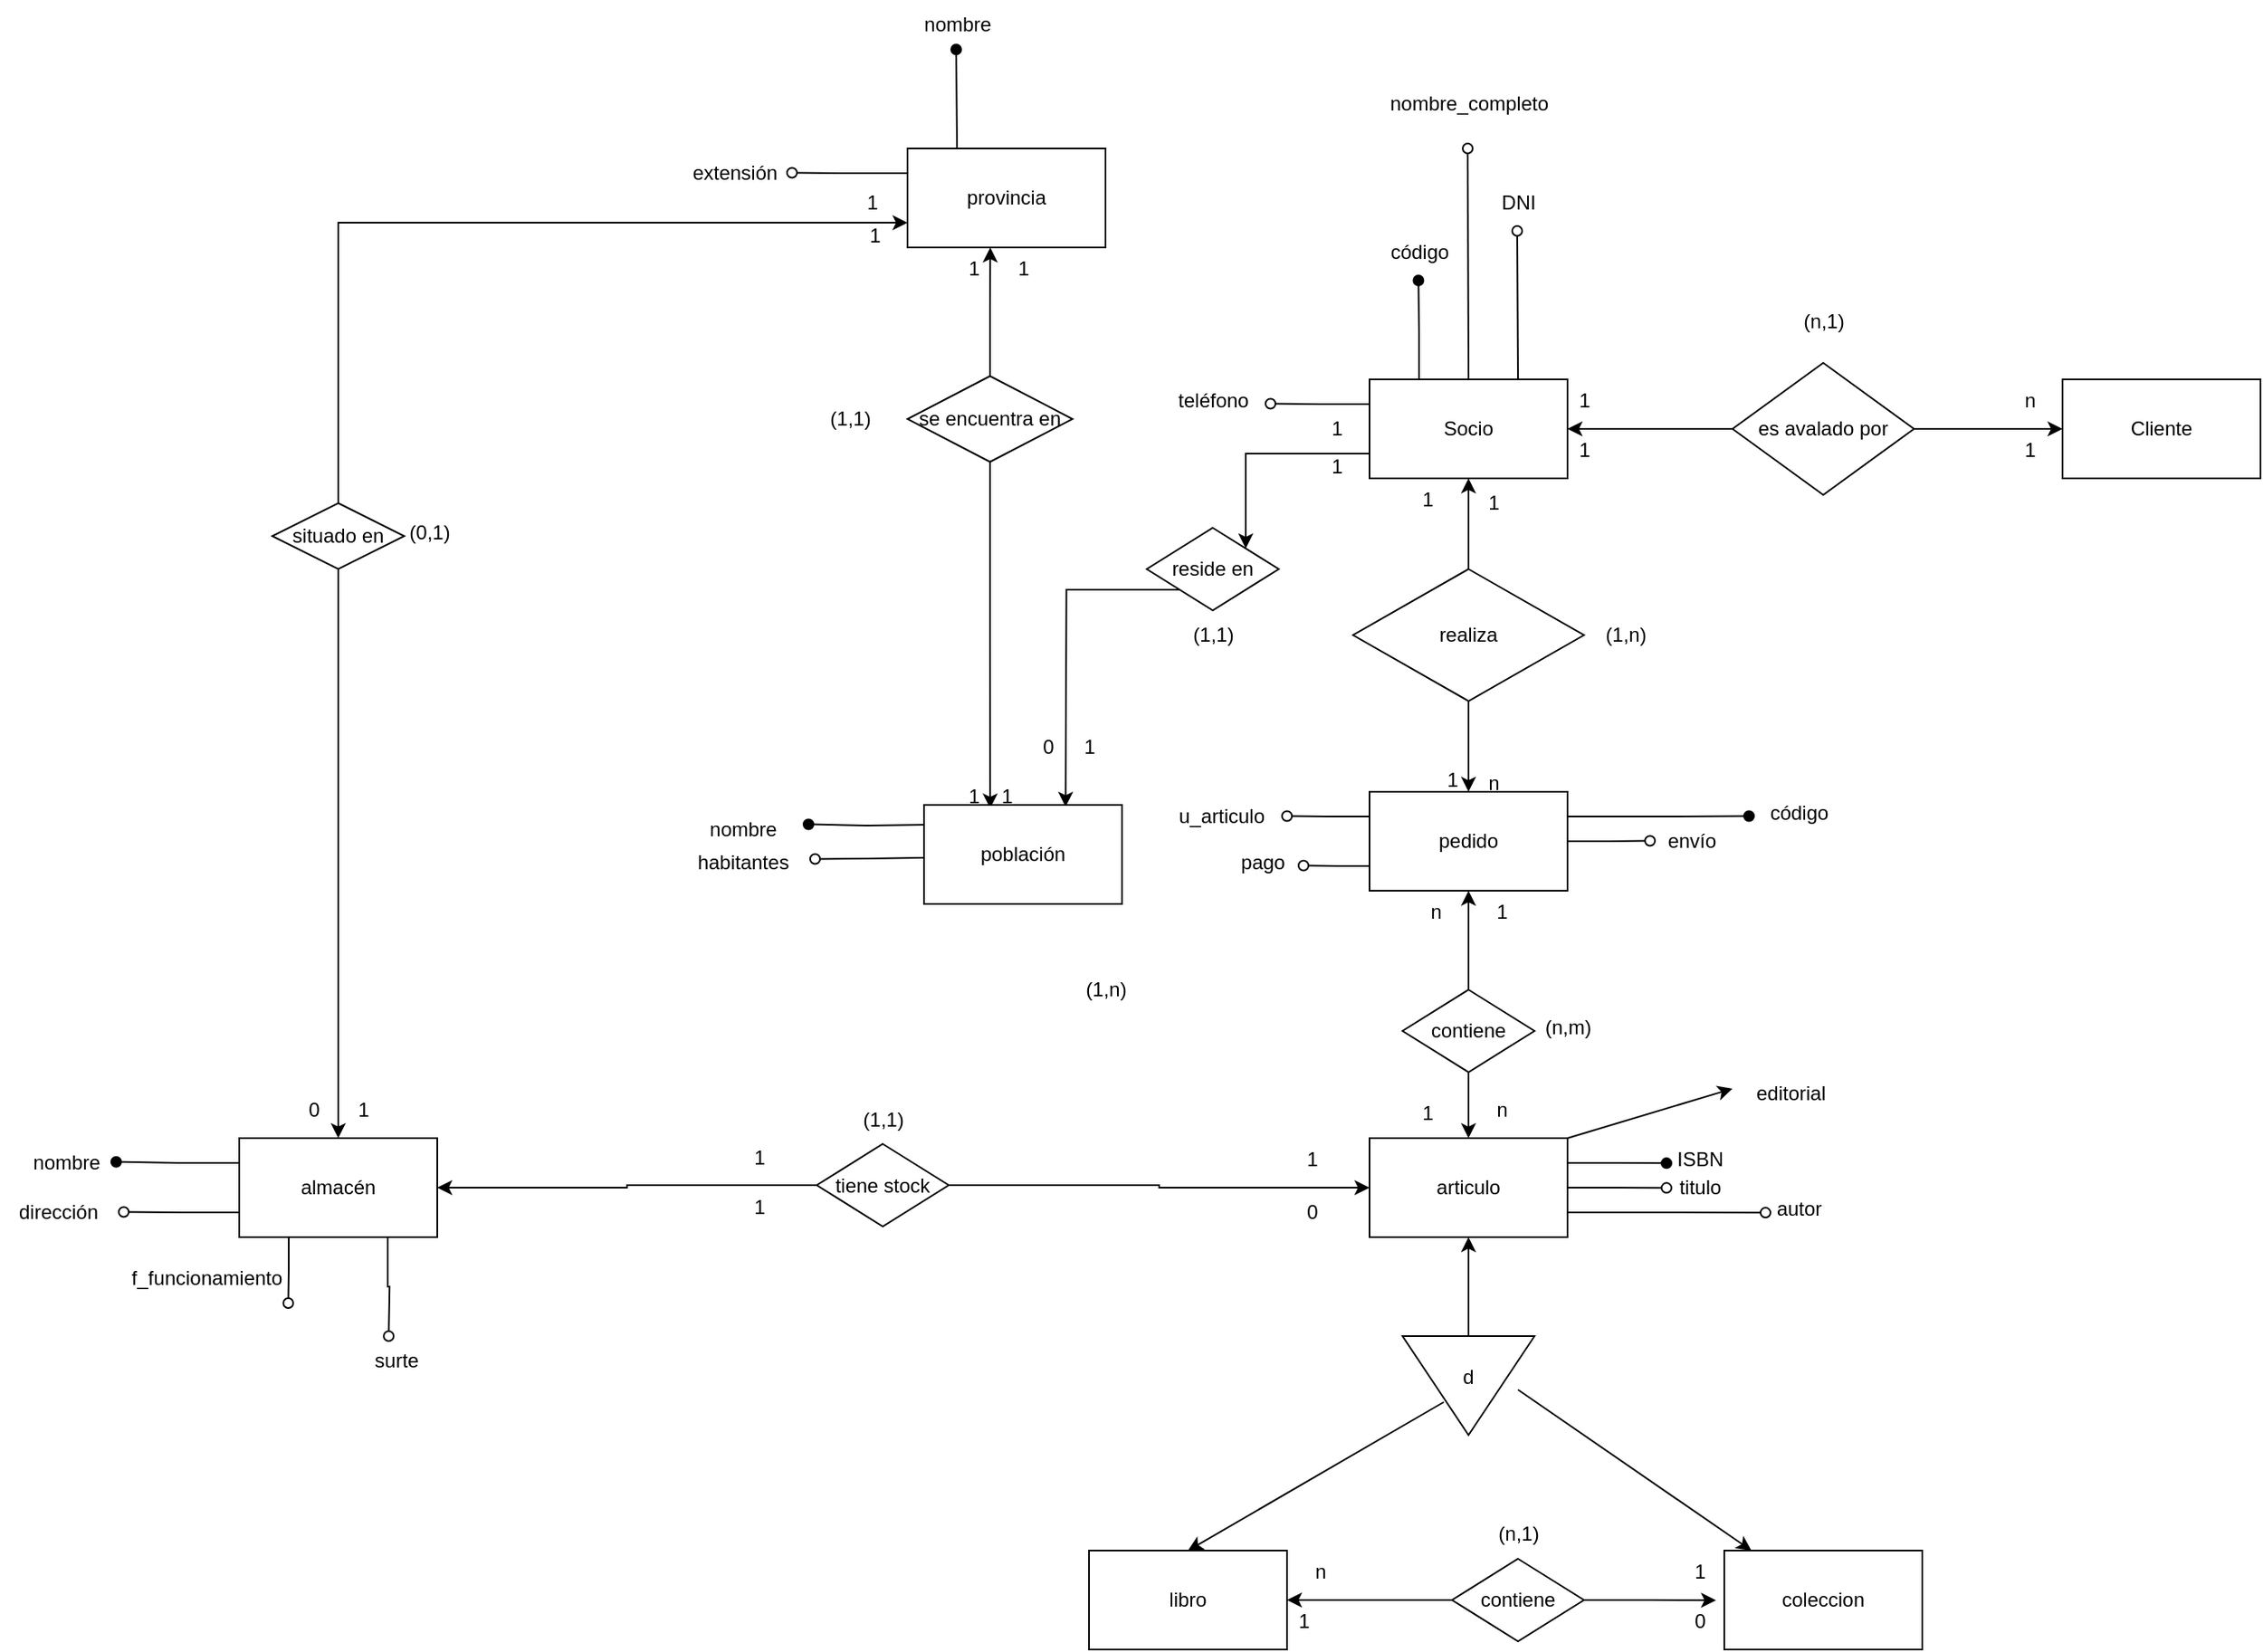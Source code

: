 <mxfile version="24.2.8" type="github">
  <diagram name="Page-1" id="Y1D5WPo86NtVdflwME23">
    <mxGraphModel dx="1742" dy="1974" grid="1" gridSize="10" guides="1" tooltips="1" connect="1" arrows="1" fold="1" page="1" pageScale="1" pageWidth="850" pageHeight="1100" math="0" shadow="0">
      <root>
        <mxCell id="0" />
        <mxCell id="1" parent="0" />
        <mxCell id="pm4QgCimUxQnTlFD-U5n-23" style="edgeStyle=orthogonalEdgeStyle;rounded=0;orthogonalLoop=1;jettySize=auto;html=1;exitX=0.25;exitY=0;exitDx=0;exitDy=0;endArrow=oval;endFill=1;" edge="1" parent="1" source="pm4QgCimUxQnTlFD-U5n-2">
          <mxGeometry relative="1" as="geometry">
            <mxPoint x="419.667" y="30" as="targetPoint" />
          </mxGeometry>
        </mxCell>
        <mxCell id="pm4QgCimUxQnTlFD-U5n-32" style="edgeStyle=orthogonalEdgeStyle;rounded=0;orthogonalLoop=1;jettySize=auto;html=1;exitX=0.75;exitY=0;exitDx=0;exitDy=0;endArrow=oval;endFill=0;" edge="1" parent="1" source="pm4QgCimUxQnTlFD-U5n-2">
          <mxGeometry relative="1" as="geometry">
            <mxPoint x="479.5" as="targetPoint" />
          </mxGeometry>
        </mxCell>
        <mxCell id="pm4QgCimUxQnTlFD-U5n-34" style="edgeStyle=orthogonalEdgeStyle;rounded=0;orthogonalLoop=1;jettySize=auto;html=1;exitX=0.5;exitY=0;exitDx=0;exitDy=0;endArrow=oval;endFill=0;" edge="1" parent="1" source="pm4QgCimUxQnTlFD-U5n-2">
          <mxGeometry relative="1" as="geometry">
            <mxPoint x="449.5" y="-50" as="targetPoint" />
          </mxGeometry>
        </mxCell>
        <mxCell id="pm4QgCimUxQnTlFD-U5n-36" style="edgeStyle=orthogonalEdgeStyle;rounded=0;orthogonalLoop=1;jettySize=auto;html=1;exitX=0;exitY=0.25;exitDx=0;exitDy=0;endArrow=oval;endFill=0;" edge="1" parent="1" source="pm4QgCimUxQnTlFD-U5n-2">
          <mxGeometry relative="1" as="geometry">
            <mxPoint x="330" y="104.75" as="targetPoint" />
          </mxGeometry>
        </mxCell>
        <mxCell id="pm4QgCimUxQnTlFD-U5n-39" style="edgeStyle=orthogonalEdgeStyle;rounded=0;orthogonalLoop=1;jettySize=auto;html=1;exitX=0;exitY=0.75;exitDx=0;exitDy=0;entryX=1;entryY=0;entryDx=0;entryDy=0;" edge="1" parent="1" source="pm4QgCimUxQnTlFD-U5n-2" target="pm4QgCimUxQnTlFD-U5n-38">
          <mxGeometry relative="1" as="geometry" />
        </mxCell>
        <mxCell id="pm4QgCimUxQnTlFD-U5n-2" value="Socio" style="rounded=0;whiteSpace=wrap;html=1;" vertex="1" parent="1">
          <mxGeometry x="390" y="90" width="120" height="60" as="geometry" />
        </mxCell>
        <mxCell id="pm4QgCimUxQnTlFD-U5n-72" style="edgeStyle=orthogonalEdgeStyle;rounded=0;orthogonalLoop=1;jettySize=auto;html=1;exitX=1;exitY=0.25;exitDx=0;exitDy=0;endArrow=oval;endFill=1;" edge="1" parent="1" source="pm4QgCimUxQnTlFD-U5n-3">
          <mxGeometry relative="1" as="geometry">
            <mxPoint x="620" y="354.75" as="targetPoint" />
          </mxGeometry>
        </mxCell>
        <mxCell id="pm4QgCimUxQnTlFD-U5n-74" style="edgeStyle=orthogonalEdgeStyle;rounded=0;orthogonalLoop=1;jettySize=auto;html=1;exitX=1;exitY=0.5;exitDx=0;exitDy=0;endArrow=oval;endFill=0;" edge="1" parent="1" source="pm4QgCimUxQnTlFD-U5n-3">
          <mxGeometry relative="1" as="geometry">
            <mxPoint x="560" y="369.75" as="targetPoint" />
          </mxGeometry>
        </mxCell>
        <mxCell id="pm4QgCimUxQnTlFD-U5n-76" style="edgeStyle=orthogonalEdgeStyle;rounded=0;orthogonalLoop=1;jettySize=auto;html=1;exitX=0;exitY=0.75;exitDx=0;exitDy=0;endArrow=oval;endFill=0;" edge="1" parent="1" source="pm4QgCimUxQnTlFD-U5n-3">
          <mxGeometry relative="1" as="geometry">
            <mxPoint x="350" y="384.75" as="targetPoint" />
          </mxGeometry>
        </mxCell>
        <mxCell id="pm4QgCimUxQnTlFD-U5n-78" style="edgeStyle=orthogonalEdgeStyle;rounded=0;orthogonalLoop=1;jettySize=auto;html=1;exitX=0;exitY=0.25;exitDx=0;exitDy=0;endArrow=oval;endFill=0;" edge="1" parent="1" source="pm4QgCimUxQnTlFD-U5n-3">
          <mxGeometry relative="1" as="geometry">
            <mxPoint x="340" y="354.75" as="targetPoint" />
          </mxGeometry>
        </mxCell>
        <mxCell id="pm4QgCimUxQnTlFD-U5n-3" value="pedido" style="rounded=0;whiteSpace=wrap;html=1;" vertex="1" parent="1">
          <mxGeometry x="390" y="340" width="120" height="60" as="geometry" />
        </mxCell>
        <mxCell id="pm4QgCimUxQnTlFD-U5n-82" style="edgeStyle=orthogonalEdgeStyle;rounded=0;orthogonalLoop=1;jettySize=auto;html=1;exitX=0;exitY=0.25;exitDx=0;exitDy=0;endArrow=oval;endFill=0;" edge="1" parent="1" source="pm4QgCimUxQnTlFD-U5n-5">
          <mxGeometry relative="1" as="geometry">
            <mxPoint x="40" y="-35.25" as="targetPoint" />
          </mxGeometry>
        </mxCell>
        <mxCell id="pm4QgCimUxQnTlFD-U5n-84" style="edgeStyle=orthogonalEdgeStyle;rounded=0;orthogonalLoop=1;jettySize=auto;html=1;exitX=0.25;exitY=0;exitDx=0;exitDy=0;endArrow=oval;endFill=1;" edge="1" parent="1" source="pm4QgCimUxQnTlFD-U5n-5">
          <mxGeometry relative="1" as="geometry">
            <mxPoint x="139.5" y="-110" as="targetPoint" />
          </mxGeometry>
        </mxCell>
        <mxCell id="pm4QgCimUxQnTlFD-U5n-5" value="provincia" style="rounded=0;whiteSpace=wrap;html=1;" vertex="1" parent="1">
          <mxGeometry x="110" y="-50" width="120" height="60" as="geometry" />
        </mxCell>
        <mxCell id="pm4QgCimUxQnTlFD-U5n-87" style="edgeStyle=orthogonalEdgeStyle;rounded=0;orthogonalLoop=1;jettySize=auto;html=1;exitX=0;exitY=0.25;exitDx=0;exitDy=0;endArrow=oval;endFill=1;" edge="1" parent="1">
          <mxGeometry relative="1" as="geometry">
            <mxPoint x="50" y="359.714" as="targetPoint" />
            <mxPoint x="120" y="360" as="sourcePoint" />
          </mxGeometry>
        </mxCell>
        <mxCell id="pm4QgCimUxQnTlFD-U5n-89" style="edgeStyle=orthogonalEdgeStyle;rounded=0;orthogonalLoop=1;jettySize=auto;html=1;exitX=0;exitY=0.25;exitDx=0;exitDy=0;endArrow=oval;endFill=1;entryX=1.007;entryY=0.479;entryDx=0;entryDy=0;entryPerimeter=0;" edge="1" parent="1" source="pm4QgCimUxQnTlFD-U5n-10" target="pm4QgCimUxQnTlFD-U5n-90">
          <mxGeometry relative="1" as="geometry">
            <mxPoint x="-355" y="534.714" as="targetPoint" />
          </mxGeometry>
        </mxCell>
        <mxCell id="pm4QgCimUxQnTlFD-U5n-99" style="edgeStyle=orthogonalEdgeStyle;rounded=0;orthogonalLoop=1;jettySize=auto;html=1;exitX=0;exitY=0.75;exitDx=0;exitDy=0;endArrow=oval;endFill=0;" edge="1" parent="1" source="pm4QgCimUxQnTlFD-U5n-10">
          <mxGeometry relative="1" as="geometry">
            <mxPoint x="-365" y="594.714" as="targetPoint" />
          </mxGeometry>
        </mxCell>
        <mxCell id="pm4QgCimUxQnTlFD-U5n-101" style="edgeStyle=orthogonalEdgeStyle;rounded=0;orthogonalLoop=1;jettySize=auto;html=1;exitX=0.25;exitY=1;exitDx=0;exitDy=0;endArrow=oval;endFill=0;" edge="1" parent="1" source="pm4QgCimUxQnTlFD-U5n-10">
          <mxGeometry relative="1" as="geometry">
            <mxPoint x="-265.286" y="650" as="targetPoint" />
          </mxGeometry>
        </mxCell>
        <mxCell id="pm4QgCimUxQnTlFD-U5n-117" style="edgeStyle=orthogonalEdgeStyle;rounded=0;orthogonalLoop=1;jettySize=auto;html=1;exitX=0.75;exitY=1;exitDx=0;exitDy=0;endArrow=oval;endFill=0;" edge="1" parent="1" source="pm4QgCimUxQnTlFD-U5n-10">
          <mxGeometry relative="1" as="geometry">
            <mxPoint x="-204.429" y="670" as="targetPoint" />
          </mxGeometry>
        </mxCell>
        <mxCell id="pm4QgCimUxQnTlFD-U5n-10" value="almacén" style="rounded=0;whiteSpace=wrap;html=1;" vertex="1" parent="1">
          <mxGeometry x="-295" y="550" width="120" height="60" as="geometry" />
        </mxCell>
        <mxCell id="pm4QgCimUxQnTlFD-U5n-125" style="edgeStyle=orthogonalEdgeStyle;rounded=0;orthogonalLoop=1;jettySize=auto;html=1;exitX=1;exitY=0.25;exitDx=0;exitDy=0;endArrow=oval;endFill=1;" edge="1" parent="1" source="pm4QgCimUxQnTlFD-U5n-11">
          <mxGeometry relative="1" as="geometry">
            <mxPoint x="570" y="565.167" as="targetPoint" />
          </mxGeometry>
        </mxCell>
        <mxCell id="pm4QgCimUxQnTlFD-U5n-127" style="edgeStyle=orthogonalEdgeStyle;rounded=0;orthogonalLoop=1;jettySize=auto;html=1;exitX=1;exitY=0.5;exitDx=0;exitDy=0;endArrow=oval;endFill=0;" edge="1" parent="1" source="pm4QgCimUxQnTlFD-U5n-11">
          <mxGeometry relative="1" as="geometry">
            <mxPoint x="570" y="580.167" as="targetPoint" />
          </mxGeometry>
        </mxCell>
        <mxCell id="pm4QgCimUxQnTlFD-U5n-129" style="edgeStyle=orthogonalEdgeStyle;rounded=0;orthogonalLoop=1;jettySize=auto;html=1;exitX=1;exitY=0.75;exitDx=0;exitDy=0;endArrow=oval;endFill=0;" edge="1" parent="1" source="pm4QgCimUxQnTlFD-U5n-11">
          <mxGeometry relative="1" as="geometry">
            <mxPoint x="630" y="595.167" as="targetPoint" />
          </mxGeometry>
        </mxCell>
        <mxCell id="pm4QgCimUxQnTlFD-U5n-131" style="rounded=0;orthogonalLoop=1;jettySize=auto;html=1;exitX=1;exitY=0;exitDx=0;exitDy=0;" edge="1" parent="1" source="pm4QgCimUxQnTlFD-U5n-11">
          <mxGeometry relative="1" as="geometry">
            <mxPoint x="610" y="520" as="targetPoint" />
          </mxGeometry>
        </mxCell>
        <mxCell id="pm4QgCimUxQnTlFD-U5n-11" value="articulo" style="rounded=0;whiteSpace=wrap;html=1;" vertex="1" parent="1">
          <mxGeometry x="390" y="550" width="120" height="60" as="geometry" />
        </mxCell>
        <mxCell id="pm4QgCimUxQnTlFD-U5n-12" value="libro" style="rounded=0;whiteSpace=wrap;html=1;" vertex="1" parent="1">
          <mxGeometry x="220" y="800" width="120" height="60" as="geometry" />
        </mxCell>
        <mxCell id="pm4QgCimUxQnTlFD-U5n-13" value="coleccion" style="rounded=0;whiteSpace=wrap;html=1;" vertex="1" parent="1">
          <mxGeometry x="605" y="800" width="120" height="60" as="geometry" />
        </mxCell>
        <mxCell id="pm4QgCimUxQnTlFD-U5n-26" style="edgeStyle=orthogonalEdgeStyle;rounded=0;orthogonalLoop=1;jettySize=auto;html=1;exitX=1;exitY=0.5;exitDx=0;exitDy=0;entryX=0;entryY=0.5;entryDx=0;entryDy=0;" edge="1" parent="1" source="pm4QgCimUxQnTlFD-U5n-14" target="pm4QgCimUxQnTlFD-U5n-17">
          <mxGeometry relative="1" as="geometry" />
        </mxCell>
        <mxCell id="pm4QgCimUxQnTlFD-U5n-27" style="edgeStyle=orthogonalEdgeStyle;rounded=0;orthogonalLoop=1;jettySize=auto;html=1;exitX=0;exitY=0.5;exitDx=0;exitDy=0;entryX=1;entryY=0.5;entryDx=0;entryDy=0;" edge="1" parent="1" source="pm4QgCimUxQnTlFD-U5n-14" target="pm4QgCimUxQnTlFD-U5n-2">
          <mxGeometry relative="1" as="geometry" />
        </mxCell>
        <mxCell id="pm4QgCimUxQnTlFD-U5n-14" value="es avalado por" style="rhombus;whiteSpace=wrap;html=1;" vertex="1" parent="1">
          <mxGeometry x="610" y="80" width="110" height="80" as="geometry" />
        </mxCell>
        <mxCell id="pm4QgCimUxQnTlFD-U5n-17" value="Cliente" style="rounded=0;whiteSpace=wrap;html=1;" vertex="1" parent="1">
          <mxGeometry x="810" y="90" width="120" height="60" as="geometry" />
        </mxCell>
        <mxCell id="pm4QgCimUxQnTlFD-U5n-22" value="(n,1)" style="text;html=1;align=center;verticalAlign=middle;resizable=0;points=[];autosize=1;strokeColor=none;fillColor=none;" vertex="1" parent="1">
          <mxGeometry x="640" y="40" width="50" height="30" as="geometry" />
        </mxCell>
        <mxCell id="pm4QgCimUxQnTlFD-U5n-24" value="código" style="text;html=1;align=center;verticalAlign=middle;resizable=0;points=[];autosize=1;strokeColor=none;fillColor=none;" vertex="1" parent="1">
          <mxGeometry x="390" y="-2" width="60" height="30" as="geometry" />
        </mxCell>
        <mxCell id="pm4QgCimUxQnTlFD-U5n-28" value="1" style="text;html=1;align=center;verticalAlign=middle;resizable=0;points=[];autosize=1;strokeColor=none;fillColor=none;" vertex="1" parent="1">
          <mxGeometry x="505" y="88" width="30" height="30" as="geometry" />
        </mxCell>
        <mxCell id="pm4QgCimUxQnTlFD-U5n-29" value="n" style="text;html=1;align=center;verticalAlign=middle;resizable=0;points=[];autosize=1;strokeColor=none;fillColor=none;" vertex="1" parent="1">
          <mxGeometry x="775" y="88" width="30" height="30" as="geometry" />
        </mxCell>
        <mxCell id="pm4QgCimUxQnTlFD-U5n-30" value="1" style="text;html=1;align=center;verticalAlign=middle;resizable=0;points=[];autosize=1;strokeColor=none;fillColor=none;" vertex="1" parent="1">
          <mxGeometry x="775" y="118" width="30" height="30" as="geometry" />
        </mxCell>
        <mxCell id="pm4QgCimUxQnTlFD-U5n-31" value="1" style="text;html=1;align=center;verticalAlign=middle;resizable=0;points=[];autosize=1;strokeColor=none;fillColor=none;" vertex="1" parent="1">
          <mxGeometry x="505" y="118" width="30" height="30" as="geometry" />
        </mxCell>
        <mxCell id="pm4QgCimUxQnTlFD-U5n-33" value="DNI" style="text;html=1;align=center;verticalAlign=middle;resizable=0;points=[];autosize=1;strokeColor=none;fillColor=none;" vertex="1" parent="1">
          <mxGeometry x="460" y="-32" width="40" height="30" as="geometry" />
        </mxCell>
        <mxCell id="pm4QgCimUxQnTlFD-U5n-35" value="nombre_completo" style="text;html=1;align=center;verticalAlign=middle;resizable=0;points=[];autosize=1;strokeColor=none;fillColor=none;" vertex="1" parent="1">
          <mxGeometry x="390" y="-92" width="120" height="30" as="geometry" />
        </mxCell>
        <mxCell id="pm4QgCimUxQnTlFD-U5n-37" value="teléfono" style="text;html=1;align=center;verticalAlign=middle;resizable=0;points=[];autosize=1;strokeColor=none;fillColor=none;" vertex="1" parent="1">
          <mxGeometry x="260" y="88" width="70" height="30" as="geometry" />
        </mxCell>
        <mxCell id="pm4QgCimUxQnTlFD-U5n-38" value="reside en" style="rhombus;whiteSpace=wrap;html=1;" vertex="1" parent="1">
          <mxGeometry x="255" y="180" width="80" height="50" as="geometry" />
        </mxCell>
        <mxCell id="pm4QgCimUxQnTlFD-U5n-40" style="edgeStyle=orthogonalEdgeStyle;rounded=0;orthogonalLoop=1;jettySize=auto;html=1;exitX=0;exitY=1;exitDx=0;exitDy=0;entryX=0.858;entryY=-0.022;entryDx=0;entryDy=0;entryPerimeter=0;" edge="1" parent="1" source="pm4QgCimUxQnTlFD-U5n-38">
          <mxGeometry relative="1" as="geometry">
            <mxPoint x="205.8" y="349.12" as="targetPoint" />
          </mxGeometry>
        </mxCell>
        <mxCell id="pm4QgCimUxQnTlFD-U5n-41" value="1" style="text;html=1;align=center;verticalAlign=middle;resizable=0;points=[];autosize=1;strokeColor=none;fillColor=none;" vertex="1" parent="1">
          <mxGeometry x="355" y="128" width="30" height="30" as="geometry" />
        </mxCell>
        <mxCell id="pm4QgCimUxQnTlFD-U5n-42" value="1" style="text;html=1;align=center;verticalAlign=middle;resizable=0;points=[];autosize=1;strokeColor=none;fillColor=none;" vertex="1" parent="1">
          <mxGeometry x="205" y="298" width="30" height="30" as="geometry" />
        </mxCell>
        <mxCell id="pm4QgCimUxQnTlFD-U5n-43" value="0" style="text;html=1;align=center;verticalAlign=middle;resizable=0;points=[];autosize=1;strokeColor=none;fillColor=none;" vertex="1" parent="1">
          <mxGeometry x="180" y="298" width="30" height="30" as="geometry" />
        </mxCell>
        <mxCell id="pm4QgCimUxQnTlFD-U5n-45" value="1" style="text;html=1;align=center;verticalAlign=middle;resizable=0;points=[];autosize=1;strokeColor=none;fillColor=none;" vertex="1" parent="1">
          <mxGeometry x="355" y="105" width="30" height="30" as="geometry" />
        </mxCell>
        <mxCell id="pm4QgCimUxQnTlFD-U5n-46" value="(1,1)" style="text;html=1;align=center;verticalAlign=middle;resizable=0;points=[];autosize=1;strokeColor=none;fillColor=none;" vertex="1" parent="1">
          <mxGeometry x="270" y="230" width="50" height="30" as="geometry" />
        </mxCell>
        <mxCell id="pm4QgCimUxQnTlFD-U5n-47" value="se encuentra en" style="rhombus;whiteSpace=wrap;html=1;" vertex="1" parent="1">
          <mxGeometry x="110" y="88" width="100" height="52" as="geometry" />
        </mxCell>
        <mxCell id="pm4QgCimUxQnTlFD-U5n-48" style="edgeStyle=orthogonalEdgeStyle;rounded=0;orthogonalLoop=1;jettySize=auto;html=1;exitX=0.5;exitY=0;exitDx=0;exitDy=0;entryX=0.418;entryY=1;entryDx=0;entryDy=0;entryPerimeter=0;" edge="1" parent="1" source="pm4QgCimUxQnTlFD-U5n-47" target="pm4QgCimUxQnTlFD-U5n-5">
          <mxGeometry relative="1" as="geometry" />
        </mxCell>
        <mxCell id="pm4QgCimUxQnTlFD-U5n-49" style="edgeStyle=orthogonalEdgeStyle;rounded=0;orthogonalLoop=1;jettySize=auto;html=1;exitX=0.5;exitY=1;exitDx=0;exitDy=0;entryX=0.401;entryY=0.002;entryDx=0;entryDy=0;entryPerimeter=0;" edge="1" parent="1" source="pm4QgCimUxQnTlFD-U5n-47">
          <mxGeometry relative="1" as="geometry">
            <mxPoint x="160.1" y="350.08" as="targetPoint" />
          </mxGeometry>
        </mxCell>
        <mxCell id="pm4QgCimUxQnTlFD-U5n-50" value="1" style="text;html=1;align=center;verticalAlign=middle;resizable=0;points=[];autosize=1;strokeColor=none;fillColor=none;" vertex="1" parent="1">
          <mxGeometry x="135" y="328" width="30" height="30" as="geometry" />
        </mxCell>
        <mxCell id="pm4QgCimUxQnTlFD-U5n-51" value="1" style="text;html=1;align=center;verticalAlign=middle;resizable=0;points=[];autosize=1;strokeColor=none;fillColor=none;" vertex="1" parent="1">
          <mxGeometry x="135" y="8" width="30" height="30" as="geometry" />
        </mxCell>
        <mxCell id="pm4QgCimUxQnTlFD-U5n-52" value="1" style="text;html=1;align=center;verticalAlign=middle;resizable=0;points=[];autosize=1;strokeColor=none;fillColor=none;" vertex="1" parent="1">
          <mxGeometry x="165" y="8" width="30" height="30" as="geometry" />
        </mxCell>
        <mxCell id="pm4QgCimUxQnTlFD-U5n-53" value="1" style="text;html=1;align=center;verticalAlign=middle;resizable=0;points=[];autosize=1;strokeColor=none;fillColor=none;" vertex="1" parent="1">
          <mxGeometry x="155" y="328" width="30" height="30" as="geometry" />
        </mxCell>
        <mxCell id="pm4QgCimUxQnTlFD-U5n-54" value="(1,1)" style="text;html=1;align=center;verticalAlign=middle;resizable=0;points=[];autosize=1;strokeColor=none;fillColor=none;" vertex="1" parent="1">
          <mxGeometry x="50" y="99" width="50" height="30" as="geometry" />
        </mxCell>
        <mxCell id="pm4QgCimUxQnTlFD-U5n-56" style="edgeStyle=orthogonalEdgeStyle;rounded=0;orthogonalLoop=1;jettySize=auto;html=1;exitX=0.5;exitY=0;exitDx=0;exitDy=0;entryX=0.5;entryY=1;entryDx=0;entryDy=0;" edge="1" parent="1" source="pm4QgCimUxQnTlFD-U5n-55" target="pm4QgCimUxQnTlFD-U5n-2">
          <mxGeometry relative="1" as="geometry" />
        </mxCell>
        <mxCell id="pm4QgCimUxQnTlFD-U5n-58" style="edgeStyle=orthogonalEdgeStyle;rounded=0;orthogonalLoop=1;jettySize=auto;html=1;exitX=0.5;exitY=1;exitDx=0;exitDy=0;entryX=0.5;entryY=0;entryDx=0;entryDy=0;" edge="1" parent="1" source="pm4QgCimUxQnTlFD-U5n-55" target="pm4QgCimUxQnTlFD-U5n-3">
          <mxGeometry relative="1" as="geometry" />
        </mxCell>
        <mxCell id="pm4QgCimUxQnTlFD-U5n-55" value="realiza" style="rhombus;whiteSpace=wrap;html=1;" vertex="1" parent="1">
          <mxGeometry x="380" y="205" width="140" height="80" as="geometry" />
        </mxCell>
        <mxCell id="pm4QgCimUxQnTlFD-U5n-60" style="edgeStyle=orthogonalEdgeStyle;rounded=0;orthogonalLoop=1;jettySize=auto;html=1;exitX=0.5;exitY=0;exitDx=0;exitDy=0;entryX=0.5;entryY=1;entryDx=0;entryDy=0;" edge="1" parent="1" source="pm4QgCimUxQnTlFD-U5n-59" target="pm4QgCimUxQnTlFD-U5n-3">
          <mxGeometry relative="1" as="geometry" />
        </mxCell>
        <mxCell id="pm4QgCimUxQnTlFD-U5n-61" style="edgeStyle=orthogonalEdgeStyle;rounded=0;orthogonalLoop=1;jettySize=auto;html=1;exitX=0.5;exitY=1;exitDx=0;exitDy=0;entryX=0.5;entryY=0;entryDx=0;entryDy=0;" edge="1" parent="1" source="pm4QgCimUxQnTlFD-U5n-59" target="pm4QgCimUxQnTlFD-U5n-11">
          <mxGeometry relative="1" as="geometry" />
        </mxCell>
        <mxCell id="pm4QgCimUxQnTlFD-U5n-59" value="contiene" style="rhombus;whiteSpace=wrap;html=1;" vertex="1" parent="1">
          <mxGeometry x="410" y="460" width="80" height="50" as="geometry" />
        </mxCell>
        <mxCell id="pm4QgCimUxQnTlFD-U5n-62" value="1" style="text;html=1;align=center;verticalAlign=middle;resizable=0;points=[];autosize=1;strokeColor=none;fillColor=none;" vertex="1" parent="1">
          <mxGeometry x="450" y="150" width="30" height="30" as="geometry" />
        </mxCell>
        <mxCell id="pm4QgCimUxQnTlFD-U5n-63" value="n" style="text;html=1;align=center;verticalAlign=middle;resizable=0;points=[];autosize=1;strokeColor=none;fillColor=none;" vertex="1" parent="1">
          <mxGeometry x="450" y="320" width="30" height="30" as="geometry" />
        </mxCell>
        <mxCell id="pm4QgCimUxQnTlFD-U5n-64" value="1" style="text;html=1;align=center;verticalAlign=middle;resizable=0;points=[];autosize=1;strokeColor=none;fillColor=none;" vertex="1" parent="1">
          <mxGeometry x="425" y="318" width="30" height="30" as="geometry" />
        </mxCell>
        <mxCell id="pm4QgCimUxQnTlFD-U5n-65" value="1" style="text;html=1;align=center;verticalAlign=middle;resizable=0;points=[];autosize=1;strokeColor=none;fillColor=none;" vertex="1" parent="1">
          <mxGeometry x="410" y="148" width="30" height="30" as="geometry" />
        </mxCell>
        <mxCell id="pm4QgCimUxQnTlFD-U5n-66" value="(1,n)" style="text;html=1;align=center;verticalAlign=middle;resizable=0;points=[];autosize=1;strokeColor=none;fillColor=none;" vertex="1" parent="1">
          <mxGeometry x="520" y="230" width="50" height="30" as="geometry" />
        </mxCell>
        <mxCell id="pm4QgCimUxQnTlFD-U5n-67" value="1" style="text;html=1;align=center;verticalAlign=middle;resizable=0;points=[];autosize=1;strokeColor=none;fillColor=none;" vertex="1" parent="1">
          <mxGeometry x="455" y="398" width="30" height="30" as="geometry" />
        </mxCell>
        <mxCell id="pm4QgCimUxQnTlFD-U5n-68" value="n" style="text;html=1;align=center;verticalAlign=middle;resizable=0;points=[];autosize=1;strokeColor=none;fillColor=none;" vertex="1" parent="1">
          <mxGeometry x="455" y="518" width="30" height="30" as="geometry" />
        </mxCell>
        <mxCell id="pm4QgCimUxQnTlFD-U5n-69" value="1" style="text;html=1;align=center;verticalAlign=middle;resizable=0;points=[];autosize=1;strokeColor=none;fillColor=none;" vertex="1" parent="1">
          <mxGeometry x="410" y="520" width="30" height="30" as="geometry" />
        </mxCell>
        <mxCell id="pm4QgCimUxQnTlFD-U5n-70" value="n" style="text;html=1;align=center;verticalAlign=middle;resizable=0;points=[];autosize=1;strokeColor=none;fillColor=none;" vertex="1" parent="1">
          <mxGeometry x="415" y="398" width="30" height="30" as="geometry" />
        </mxCell>
        <mxCell id="pm4QgCimUxQnTlFD-U5n-71" value="(n,m)" style="text;html=1;align=center;verticalAlign=middle;resizable=0;points=[];autosize=1;strokeColor=none;fillColor=none;" vertex="1" parent="1">
          <mxGeometry x="485" y="468" width="50" height="30" as="geometry" />
        </mxCell>
        <mxCell id="pm4QgCimUxQnTlFD-U5n-73" value="código" style="text;html=1;align=center;verticalAlign=middle;resizable=0;points=[];autosize=1;strokeColor=none;fillColor=none;" vertex="1" parent="1">
          <mxGeometry x="620" y="338" width="60" height="30" as="geometry" />
        </mxCell>
        <mxCell id="pm4QgCimUxQnTlFD-U5n-75" value="envío" style="text;html=1;align=center;verticalAlign=middle;resizable=0;points=[];autosize=1;strokeColor=none;fillColor=none;" vertex="1" parent="1">
          <mxGeometry x="560" y="355" width="50" height="30" as="geometry" />
        </mxCell>
        <mxCell id="pm4QgCimUxQnTlFD-U5n-77" value="pago" style="text;html=1;align=center;verticalAlign=middle;resizable=0;points=[];autosize=1;strokeColor=none;fillColor=none;" vertex="1" parent="1">
          <mxGeometry x="300" y="368" width="50" height="30" as="geometry" />
        </mxCell>
        <mxCell id="pm4QgCimUxQnTlFD-U5n-79" value="u_articulo" style="text;html=1;align=center;verticalAlign=middle;resizable=0;points=[];autosize=1;strokeColor=none;fillColor=none;" vertex="1" parent="1">
          <mxGeometry x="260" y="340" width="80" height="30" as="geometry" />
        </mxCell>
        <mxCell id="pm4QgCimUxQnTlFD-U5n-81" value="habitantes" style="text;html=1;align=center;verticalAlign=middle;resizable=0;points=[];autosize=1;strokeColor=none;fillColor=none;" vertex="1" parent="1">
          <mxGeometry x="-30" y="368" width="80" height="30" as="geometry" />
        </mxCell>
        <mxCell id="pm4QgCimUxQnTlFD-U5n-83" value="extensión" style="text;html=1;align=center;verticalAlign=middle;resizable=0;points=[];autosize=1;strokeColor=none;fillColor=none;" vertex="1" parent="1">
          <mxGeometry x="-30" y="-50" width="70" height="30" as="geometry" />
        </mxCell>
        <mxCell id="pm4QgCimUxQnTlFD-U5n-85" value="nombre" style="text;html=1;align=center;verticalAlign=middle;resizable=0;points=[];autosize=1;strokeColor=none;fillColor=none;" vertex="1" parent="1">
          <mxGeometry x="110" y="-140" width="60" height="30" as="geometry" />
        </mxCell>
        <mxCell id="pm4QgCimUxQnTlFD-U5n-86" style="edgeStyle=orthogonalEdgeStyle;rounded=0;orthogonalLoop=1;jettySize=auto;html=1;exitX=0;exitY=0.75;exitDx=0;exitDy=0;entryX=1.05;entryY=0.426;entryDx=0;entryDy=0;entryPerimeter=0;endArrow=oval;endFill=0;" edge="1" parent="1" target="pm4QgCimUxQnTlFD-U5n-81">
          <mxGeometry relative="1" as="geometry">
            <mxPoint x="120" y="380" as="sourcePoint" />
          </mxGeometry>
        </mxCell>
        <mxCell id="pm4QgCimUxQnTlFD-U5n-88" value="nombre" style="text;html=1;align=center;verticalAlign=middle;resizable=0;points=[];autosize=1;strokeColor=none;fillColor=none;" vertex="1" parent="1">
          <mxGeometry x="-20" y="348" width="60" height="30" as="geometry" />
        </mxCell>
        <mxCell id="pm4QgCimUxQnTlFD-U5n-90" value="nombre" style="text;html=1;align=center;verticalAlign=middle;resizable=0;points=[];autosize=1;strokeColor=none;fillColor=none;" vertex="1" parent="1">
          <mxGeometry x="-430" y="550" width="60" height="30" as="geometry" />
        </mxCell>
        <mxCell id="pm4QgCimUxQnTlFD-U5n-93" style="edgeStyle=orthogonalEdgeStyle;rounded=0;orthogonalLoop=1;jettySize=auto;html=1;exitX=0.5;exitY=1;exitDx=0;exitDy=0;entryX=0.5;entryY=0;entryDx=0;entryDy=0;" edge="1" parent="1" source="pm4QgCimUxQnTlFD-U5n-91" target="pm4QgCimUxQnTlFD-U5n-10">
          <mxGeometry relative="1" as="geometry" />
        </mxCell>
        <mxCell id="pm4QgCimUxQnTlFD-U5n-111" style="edgeStyle=orthogonalEdgeStyle;rounded=0;orthogonalLoop=1;jettySize=auto;html=1;exitX=0.5;exitY=0;exitDx=0;exitDy=0;entryX=0;entryY=0.75;entryDx=0;entryDy=0;" edge="1" parent="1" source="pm4QgCimUxQnTlFD-U5n-91" target="pm4QgCimUxQnTlFD-U5n-5">
          <mxGeometry relative="1" as="geometry" />
        </mxCell>
        <mxCell id="pm4QgCimUxQnTlFD-U5n-91" value="situado en" style="rhombus;whiteSpace=wrap;html=1;" vertex="1" parent="1">
          <mxGeometry x="-275" y="165" width="80" height="40" as="geometry" />
        </mxCell>
        <mxCell id="pm4QgCimUxQnTlFD-U5n-98" value="(1,n)" style="text;html=1;align=center;verticalAlign=middle;resizable=0;points=[];autosize=1;strokeColor=none;fillColor=none;" vertex="1" parent="1">
          <mxGeometry x="205" y="445" width="50" height="30" as="geometry" />
        </mxCell>
        <mxCell id="pm4QgCimUxQnTlFD-U5n-100" value="dirección" style="text;html=1;align=center;verticalAlign=middle;resizable=0;points=[];autosize=1;strokeColor=none;fillColor=none;" vertex="1" parent="1">
          <mxGeometry x="-440" y="580" width="70" height="30" as="geometry" />
        </mxCell>
        <mxCell id="pm4QgCimUxQnTlFD-U5n-102" value="f_funcionamiento" style="text;html=1;align=center;verticalAlign=middle;resizable=0;points=[];autosize=1;strokeColor=none;fillColor=none;" vertex="1" parent="1">
          <mxGeometry x="-370" y="620" width="110" height="30" as="geometry" />
        </mxCell>
        <mxCell id="pm4QgCimUxQnTlFD-U5n-104" style="edgeStyle=orthogonalEdgeStyle;rounded=0;orthogonalLoop=1;jettySize=auto;html=1;exitX=0;exitY=0.5;exitDx=0;exitDy=0;entryX=1;entryY=0.5;entryDx=0;entryDy=0;" edge="1" parent="1" source="pm4QgCimUxQnTlFD-U5n-103" target="pm4QgCimUxQnTlFD-U5n-10">
          <mxGeometry relative="1" as="geometry" />
        </mxCell>
        <mxCell id="pm4QgCimUxQnTlFD-U5n-105" style="edgeStyle=orthogonalEdgeStyle;rounded=0;orthogonalLoop=1;jettySize=auto;html=1;exitX=1;exitY=0.5;exitDx=0;exitDy=0;entryX=0;entryY=0.5;entryDx=0;entryDy=0;" edge="1" parent="1" source="pm4QgCimUxQnTlFD-U5n-103" target="pm4QgCimUxQnTlFD-U5n-11">
          <mxGeometry relative="1" as="geometry" />
        </mxCell>
        <mxCell id="pm4QgCimUxQnTlFD-U5n-103" value="tiene stock" style="rhombus;whiteSpace=wrap;html=1;" vertex="1" parent="1">
          <mxGeometry x="55" y="553.5" width="80" height="50" as="geometry" />
        </mxCell>
        <mxCell id="pm4QgCimUxQnTlFD-U5n-106" value="1" style="text;html=1;align=center;verticalAlign=middle;resizable=0;points=[];autosize=1;strokeColor=none;fillColor=none;" vertex="1" parent="1">
          <mxGeometry x="5" y="546.5" width="30" height="30" as="geometry" />
        </mxCell>
        <mxCell id="pm4QgCimUxQnTlFD-U5n-107" value="1" style="text;html=1;align=center;verticalAlign=middle;resizable=0;points=[];autosize=1;strokeColor=none;fillColor=none;" vertex="1" parent="1">
          <mxGeometry x="340" y="548" width="30" height="30" as="geometry" />
        </mxCell>
        <mxCell id="pm4QgCimUxQnTlFD-U5n-108" value="1" style="text;html=1;align=center;verticalAlign=middle;resizable=0;points=[];autosize=1;strokeColor=none;fillColor=none;" vertex="1" parent="1">
          <mxGeometry x="5" y="576.5" width="30" height="30" as="geometry" />
        </mxCell>
        <mxCell id="pm4QgCimUxQnTlFD-U5n-109" value="0" style="text;html=1;align=center;verticalAlign=middle;resizable=0;points=[];autosize=1;strokeColor=none;fillColor=none;" vertex="1" parent="1">
          <mxGeometry x="340" y="580" width="30" height="30" as="geometry" />
        </mxCell>
        <mxCell id="pm4QgCimUxQnTlFD-U5n-110" value="(1,1)" style="text;html=1;align=center;verticalAlign=middle;resizable=0;points=[];autosize=1;strokeColor=none;fillColor=none;" vertex="1" parent="1">
          <mxGeometry x="70" y="523.5" width="50" height="30" as="geometry" />
        </mxCell>
        <mxCell id="pm4QgCimUxQnTlFD-U5n-112" value="1" style="text;html=1;align=center;verticalAlign=middle;resizable=0;points=[];autosize=1;strokeColor=none;fillColor=none;" vertex="1" parent="1">
          <mxGeometry x="-235" y="518" width="30" height="30" as="geometry" />
        </mxCell>
        <mxCell id="pm4QgCimUxQnTlFD-U5n-113" value="1" style="text;html=1;align=center;verticalAlign=middle;resizable=0;points=[];autosize=1;strokeColor=none;fillColor=none;" vertex="1" parent="1">
          <mxGeometry x="75" y="-12" width="30" height="30" as="geometry" />
        </mxCell>
        <mxCell id="pm4QgCimUxQnTlFD-U5n-114" value="1&amp;nbsp;" style="text;html=1;align=center;verticalAlign=middle;resizable=0;points=[];autosize=1;strokeColor=none;fillColor=none;" vertex="1" parent="1">
          <mxGeometry x="75" y="-32" width="30" height="30" as="geometry" />
        </mxCell>
        <mxCell id="pm4QgCimUxQnTlFD-U5n-115" value="0" style="text;html=1;align=center;verticalAlign=middle;resizable=0;points=[];autosize=1;strokeColor=none;fillColor=none;" vertex="1" parent="1">
          <mxGeometry x="-265" y="518" width="30" height="30" as="geometry" />
        </mxCell>
        <mxCell id="pm4QgCimUxQnTlFD-U5n-116" value="(0,1)" style="text;html=1;align=center;verticalAlign=middle;resizable=0;points=[];autosize=1;strokeColor=none;fillColor=none;" vertex="1" parent="1">
          <mxGeometry x="-205" y="168" width="50" height="30" as="geometry" />
        </mxCell>
        <mxCell id="pm4QgCimUxQnTlFD-U5n-118" value="surte" style="text;html=1;align=center;verticalAlign=middle;resizable=0;points=[];autosize=1;strokeColor=none;fillColor=none;" vertex="1" parent="1">
          <mxGeometry x="-225" y="670" width="50" height="30" as="geometry" />
        </mxCell>
        <mxCell id="pm4QgCimUxQnTlFD-U5n-121" style="edgeStyle=orthogonalEdgeStyle;rounded=0;orthogonalLoop=1;jettySize=auto;html=1;exitX=0;exitY=0.5;exitDx=0;exitDy=0;entryX=0.5;entryY=1;entryDx=0;entryDy=0;" edge="1" parent="1" source="pm4QgCimUxQnTlFD-U5n-119" target="pm4QgCimUxQnTlFD-U5n-11">
          <mxGeometry relative="1" as="geometry" />
        </mxCell>
        <mxCell id="pm4QgCimUxQnTlFD-U5n-122" value="" style="group" vertex="1" connectable="0" parent="1">
          <mxGeometry x="410" y="670" width="80" height="60" as="geometry" />
        </mxCell>
        <mxCell id="pm4QgCimUxQnTlFD-U5n-119" value="" style="triangle;whiteSpace=wrap;html=1;rotation=90;" vertex="1" parent="pm4QgCimUxQnTlFD-U5n-122">
          <mxGeometry x="10" y="-10" width="60" height="80" as="geometry" />
        </mxCell>
        <mxCell id="pm4QgCimUxQnTlFD-U5n-120" value="d" style="text;html=1;align=center;verticalAlign=middle;whiteSpace=wrap;rounded=0;" vertex="1" parent="pm4QgCimUxQnTlFD-U5n-122">
          <mxGeometry x="10" y="10" width="60" height="30" as="geometry" />
        </mxCell>
        <mxCell id="pm4QgCimUxQnTlFD-U5n-123" style="rounded=0;orthogonalLoop=1;jettySize=auto;html=1;exitX=0.25;exitY=1;exitDx=0;exitDy=0;entryX=0.5;entryY=0;entryDx=0;entryDy=0;" edge="1" parent="1" source="pm4QgCimUxQnTlFD-U5n-120" target="pm4QgCimUxQnTlFD-U5n-12">
          <mxGeometry relative="1" as="geometry" />
        </mxCell>
        <mxCell id="pm4QgCimUxQnTlFD-U5n-124" style="rounded=0;orthogonalLoop=1;jettySize=auto;html=1;exitX=1;exitY=0.75;exitDx=0;exitDy=0;" edge="1" parent="1" source="pm4QgCimUxQnTlFD-U5n-120" target="pm4QgCimUxQnTlFD-U5n-13">
          <mxGeometry relative="1" as="geometry" />
        </mxCell>
        <mxCell id="pm4QgCimUxQnTlFD-U5n-126" value="ISBN" style="text;html=1;align=center;verticalAlign=middle;resizable=0;points=[];autosize=1;strokeColor=none;fillColor=none;" vertex="1" parent="1">
          <mxGeometry x="565" y="548" width="50" height="30" as="geometry" />
        </mxCell>
        <mxCell id="pm4QgCimUxQnTlFD-U5n-128" value="titulo" style="text;html=1;align=center;verticalAlign=middle;resizable=0;points=[];autosize=1;strokeColor=none;fillColor=none;" vertex="1" parent="1">
          <mxGeometry x="565" y="565" width="50" height="30" as="geometry" />
        </mxCell>
        <mxCell id="pm4QgCimUxQnTlFD-U5n-130" value="autor" style="text;html=1;align=center;verticalAlign=middle;resizable=0;points=[];autosize=1;strokeColor=none;fillColor=none;" vertex="1" parent="1">
          <mxGeometry x="625" y="578" width="50" height="30" as="geometry" />
        </mxCell>
        <mxCell id="pm4QgCimUxQnTlFD-U5n-132" value="editorial" style="text;html=1;align=center;verticalAlign=middle;resizable=0;points=[];autosize=1;strokeColor=none;fillColor=none;" vertex="1" parent="1">
          <mxGeometry x="610" y="508" width="70" height="30" as="geometry" />
        </mxCell>
        <mxCell id="pm4QgCimUxQnTlFD-U5n-135" style="edgeStyle=orthogonalEdgeStyle;rounded=0;orthogonalLoop=1;jettySize=auto;html=1;exitX=1;exitY=0.5;exitDx=0;exitDy=0;" edge="1" parent="1" source="pm4QgCimUxQnTlFD-U5n-134">
          <mxGeometry relative="1" as="geometry">
            <mxPoint x="600" y="830.167" as="targetPoint" />
          </mxGeometry>
        </mxCell>
        <mxCell id="pm4QgCimUxQnTlFD-U5n-136" style="edgeStyle=orthogonalEdgeStyle;rounded=0;orthogonalLoop=1;jettySize=auto;html=1;exitX=0;exitY=0.5;exitDx=0;exitDy=0;entryX=1;entryY=0.5;entryDx=0;entryDy=0;" edge="1" parent="1" source="pm4QgCimUxQnTlFD-U5n-134" target="pm4QgCimUxQnTlFD-U5n-12">
          <mxGeometry relative="1" as="geometry" />
        </mxCell>
        <mxCell id="pm4QgCimUxQnTlFD-U5n-134" value="contiene" style="rhombus;whiteSpace=wrap;html=1;" vertex="1" parent="1">
          <mxGeometry x="440" y="805" width="80" height="50" as="geometry" />
        </mxCell>
        <mxCell id="pm4QgCimUxQnTlFD-U5n-137" value="1" style="text;html=1;align=center;verticalAlign=middle;resizable=0;points=[];autosize=1;strokeColor=none;fillColor=none;" vertex="1" parent="1">
          <mxGeometry x="575" y="798" width="30" height="30" as="geometry" />
        </mxCell>
        <mxCell id="pm4QgCimUxQnTlFD-U5n-138" value="n" style="text;html=1;align=center;verticalAlign=middle;resizable=0;points=[];autosize=1;strokeColor=none;fillColor=none;" vertex="1" parent="1">
          <mxGeometry x="345" y="798" width="30" height="30" as="geometry" />
        </mxCell>
        <mxCell id="pm4QgCimUxQnTlFD-U5n-139" value="1" style="text;html=1;align=center;verticalAlign=middle;resizable=0;points=[];autosize=1;strokeColor=none;fillColor=none;" vertex="1" parent="1">
          <mxGeometry x="335" y="828" width="30" height="30" as="geometry" />
        </mxCell>
        <mxCell id="pm4QgCimUxQnTlFD-U5n-141" value="0" style="text;html=1;align=center;verticalAlign=middle;resizable=0;points=[];autosize=1;strokeColor=none;fillColor=none;" vertex="1" parent="1">
          <mxGeometry x="575" y="828" width="30" height="30" as="geometry" />
        </mxCell>
        <mxCell id="pm4QgCimUxQnTlFD-U5n-142" value="(n,1)" style="text;html=1;align=center;verticalAlign=middle;resizable=0;points=[];autosize=1;strokeColor=none;fillColor=none;" vertex="1" parent="1">
          <mxGeometry x="455" y="775" width="50" height="30" as="geometry" />
        </mxCell>
        <mxCell id="pm4QgCimUxQnTlFD-U5n-143" value="población" style="rounded=0;whiteSpace=wrap;html=1;" vertex="1" parent="1">
          <mxGeometry x="120" y="348" width="120" height="60" as="geometry" />
        </mxCell>
      </root>
    </mxGraphModel>
  </diagram>
</mxfile>
